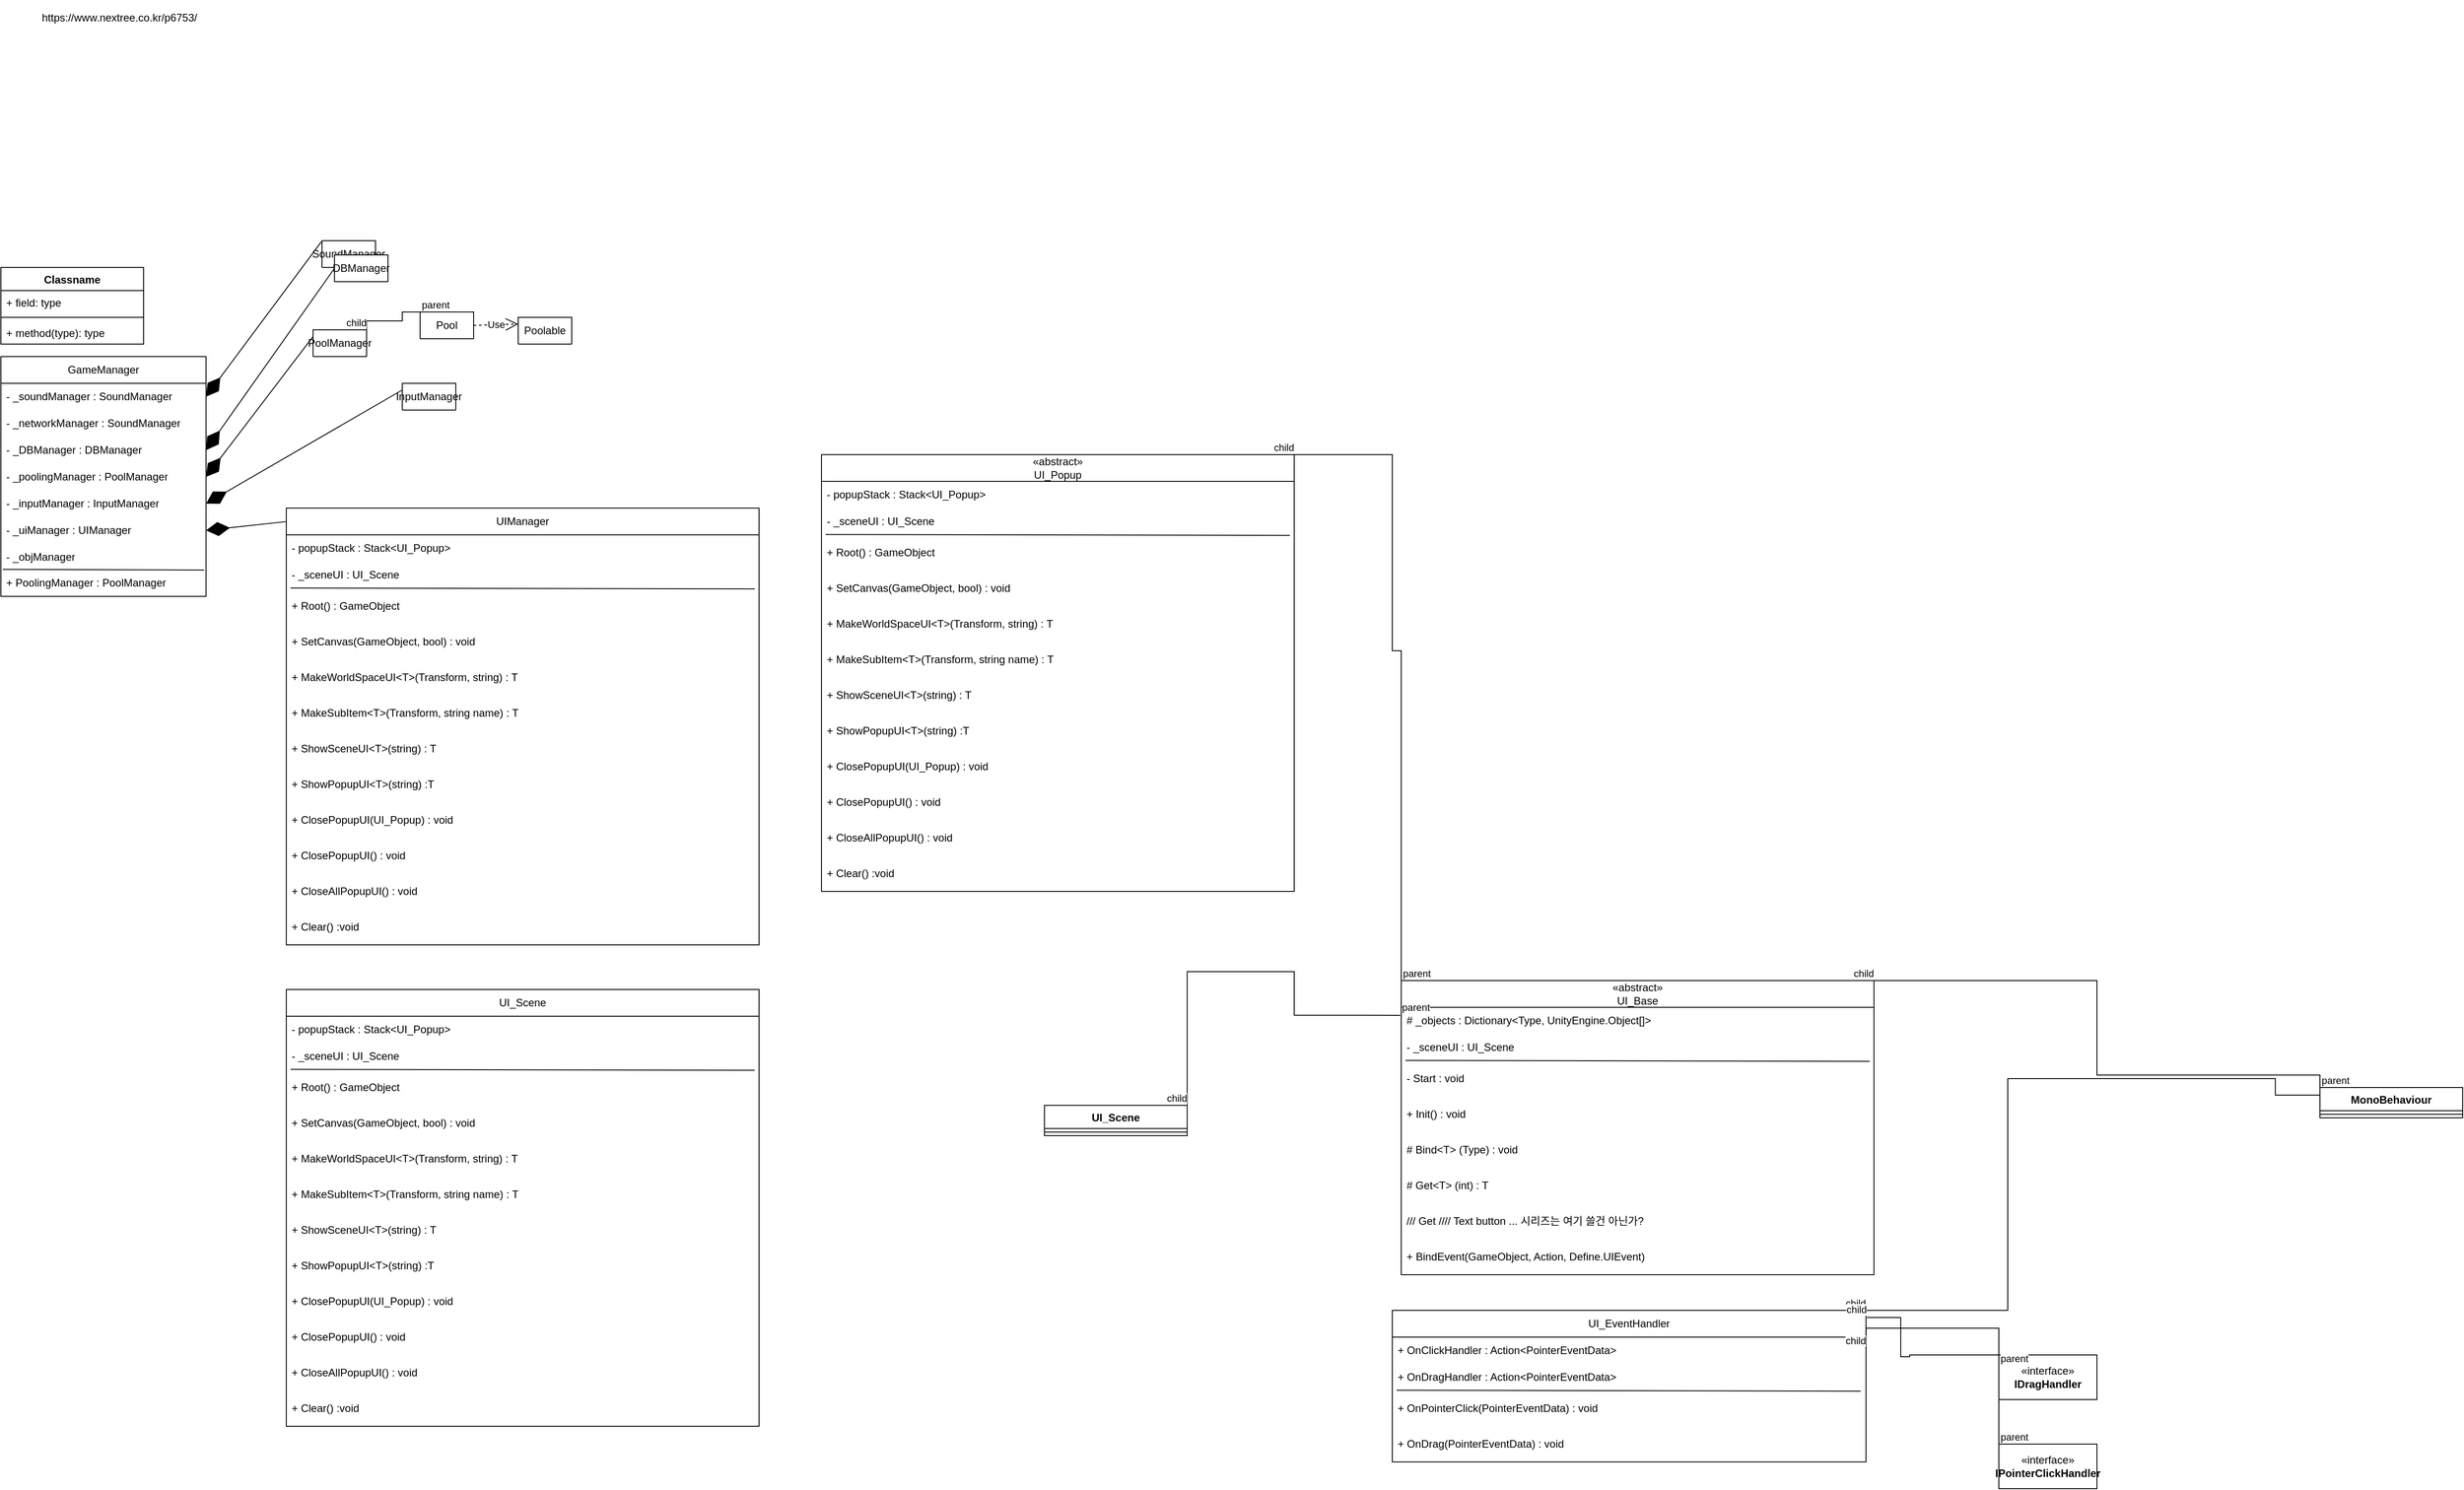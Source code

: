 <mxfile version="21.0.6" type="github">
  <diagram id="C5RBs43oDa-KdzZeNtuy" name="Page-1">
    <mxGraphModel dx="713" dy="4125" grid="1" gridSize="10" guides="1" tooltips="1" connect="1" arrows="1" fold="1" page="1" pageScale="1" pageWidth="827" pageHeight="1169" math="0" shadow="0">
      <root>
        <mxCell id="WIyWlLk6GJQsqaUBKTNV-0" />
        <mxCell id="WIyWlLk6GJQsqaUBKTNV-1" parent="WIyWlLk6GJQsqaUBKTNV-0" />
        <mxCell id="4SLkQNdMUHOu_BhptTHL-6" value="GameManager" style="swimlane;fontStyle=0;childLayout=stackLayout;horizontal=1;startSize=30;horizontalStack=0;resizeParent=1;resizeParentMax=0;resizeLast=0;collapsible=1;marginBottom=0;whiteSpace=wrap;html=1;fontSize=12;" parent="WIyWlLk6GJQsqaUBKTNV-1" vertex="1">
          <mxGeometry x="10" y="-2260" width="230" height="269" as="geometry">
            <mxRectangle x="10" y="-2260" width="60" height="30" as="alternateBounds" />
          </mxGeometry>
        </mxCell>
        <mxCell id="4SLkQNdMUHOu_BhptTHL-7" value="- _soundManager :&amp;nbsp;SoundManager" style="text;strokeColor=none;fillColor=none;align=left;verticalAlign=middle;spacingLeft=4;spacingRight=4;overflow=hidden;points=[[0,0.5],[1,0.5]];portConstraint=eastwest;rotatable=0;whiteSpace=wrap;html=1;" parent="4SLkQNdMUHOu_BhptTHL-6" vertex="1">
          <mxGeometry y="30" width="230" height="30" as="geometry" />
        </mxCell>
        <mxCell id="4SLkQNdMUHOu_BhptTHL-8" value="- _networkManager :&amp;nbsp;SoundManager" style="text;strokeColor=none;fillColor=none;align=left;verticalAlign=middle;spacingLeft=4;spacingRight=4;overflow=hidden;points=[[0,0.5],[1,0.5]];portConstraint=eastwest;rotatable=0;whiteSpace=wrap;html=1;" parent="4SLkQNdMUHOu_BhptTHL-6" vertex="1">
          <mxGeometry y="60" width="230" height="30" as="geometry" />
        </mxCell>
        <mxCell id="4SLkQNdMUHOu_BhptTHL-11" value="- _DBManager :&amp;nbsp;DBManager" style="text;strokeColor=none;fillColor=none;align=left;verticalAlign=middle;spacingLeft=4;spacingRight=4;overflow=hidden;points=[[0,0.5],[1,0.5]];portConstraint=eastwest;rotatable=0;whiteSpace=wrap;html=1;" parent="4SLkQNdMUHOu_BhptTHL-6" vertex="1">
          <mxGeometry y="90" width="230" height="30" as="geometry" />
        </mxCell>
        <mxCell id="4SLkQNdMUHOu_BhptTHL-12" value="- _poolingManager :&amp;nbsp;PoolManager" style="text;strokeColor=none;fillColor=none;align=left;verticalAlign=middle;spacingLeft=4;spacingRight=4;overflow=hidden;points=[[0,0.5],[1,0.5]];portConstraint=eastwest;rotatable=0;whiteSpace=wrap;html=1;" parent="4SLkQNdMUHOu_BhptTHL-6" vertex="1">
          <mxGeometry y="120" width="230" height="30" as="geometry" />
        </mxCell>
        <mxCell id="4SLkQNdMUHOu_BhptTHL-13" value="- _inputManager :&amp;nbsp;InputManager" style="text;strokeColor=none;fillColor=none;align=left;verticalAlign=middle;spacingLeft=4;spacingRight=4;overflow=hidden;points=[[0,0.5],[1,0.5]];portConstraint=eastwest;rotatable=0;whiteSpace=wrap;html=1;" parent="4SLkQNdMUHOu_BhptTHL-6" vertex="1">
          <mxGeometry y="150" width="230" height="30" as="geometry" />
        </mxCell>
        <mxCell id="mGLiB4h3JhUgNFAnYOu--10" value="- _uiManager :&amp;nbsp;UIManager" style="text;strokeColor=none;fillColor=none;align=left;verticalAlign=middle;spacingLeft=4;spacingRight=4;overflow=hidden;points=[[0,0.5],[1,0.5]];portConstraint=eastwest;rotatable=0;whiteSpace=wrap;html=1;" parent="4SLkQNdMUHOu_BhptTHL-6" vertex="1">
          <mxGeometry y="180" width="230" height="30" as="geometry" />
        </mxCell>
        <mxCell id="mGLiB4h3JhUgNFAnYOu--11" value="- _objManager" style="text;strokeColor=none;fillColor=none;align=left;verticalAlign=middle;spacingLeft=4;spacingRight=4;overflow=hidden;points=[[0,0.5],[1,0.5]];portConstraint=eastwest;rotatable=0;whiteSpace=wrap;html=1;" parent="4SLkQNdMUHOu_BhptTHL-6" vertex="1">
          <mxGeometry y="210" width="230" height="29" as="geometry" />
        </mxCell>
        <mxCell id="4SLkQNdMUHOu_BhptTHL-10" value="" style="endArrow=none;html=1;rounded=0;exitX=0.009;exitY=-0.01;exitDx=0;exitDy=0;exitPerimeter=0;entryX=0.991;entryY=0.015;entryDx=0;entryDy=0;entryPerimeter=0;" parent="4SLkQNdMUHOu_BhptTHL-6" edge="1">
          <mxGeometry width="50" height="50" relative="1" as="geometry">
            <mxPoint x="2.07" y="238.7" as="sourcePoint" />
            <mxPoint x="227.93" y="239.45" as="targetPoint" />
            <Array as="points" />
          </mxGeometry>
        </mxCell>
        <mxCell id="7iNNCjcR42KBHL3_hYyn-7" value="+ PoolingManager :&amp;nbsp;PoolManager" style="text;strokeColor=none;fillColor=none;align=left;verticalAlign=middle;spacingLeft=4;spacingRight=4;overflow=hidden;points=[[0,0.5],[1,0.5]];portConstraint=eastwest;rotatable=0;whiteSpace=wrap;html=1;" vertex="1" parent="4SLkQNdMUHOu_BhptTHL-6">
          <mxGeometry y="239" width="230" height="30" as="geometry" />
        </mxCell>
        <mxCell id="4SLkQNdMUHOu_BhptTHL-14" value="SoundManager" style="swimlane;fontStyle=0;childLayout=stackLayout;horizontal=1;startSize=30;horizontalStack=0;resizeParent=1;resizeParentMax=0;resizeLast=0;collapsible=1;marginBottom=0;whiteSpace=wrap;html=1;fontSize=12;" parent="WIyWlLk6GJQsqaUBKTNV-1" vertex="1" collapsed="1">
          <mxGeometry x="370" y="-2390" width="60" height="30" as="geometry">
            <mxRectangle x="370" y="-2390" width="330" height="250" as="alternateBounds" />
          </mxGeometry>
        </mxCell>
        <mxCell id="4SLkQNdMUHOu_BhptTHL-18" value="- AudioSource[] _audioSources&amp;nbsp;" style="text;strokeColor=none;fillColor=none;align=left;verticalAlign=middle;spacingLeft=4;spacingRight=4;overflow=hidden;points=[[0,0.5],[1,0.5]];portConstraint=eastwest;rotatable=0;whiteSpace=wrap;html=1;" parent="4SLkQNdMUHOu_BhptTHL-14" vertex="1">
          <mxGeometry y="30" width="330" height="30" as="geometry" />
        </mxCell>
        <mxCell id="4SLkQNdMUHOu_BhptTHL-19" value="- Dictionary&amp;lt;string, AudioClip&amp;gt; _audioClips&amp;nbsp;" style="text;strokeColor=none;fillColor=none;align=left;verticalAlign=middle;spacingLeft=4;spacingRight=4;overflow=hidden;points=[[0,0.5],[1,0.5]];portConstraint=eastwest;rotatable=0;whiteSpace=wrap;html=1;" parent="4SLkQNdMUHOu_BhptTHL-14" vertex="1">
          <mxGeometry y="60" width="330" height="30" as="geometry" />
        </mxCell>
        <mxCell id="4SLkQNdMUHOu_BhptTHL-20" value="+ Init() : void" style="text;strokeColor=none;fillColor=none;align=left;verticalAlign=middle;spacingLeft=4;spacingRight=4;overflow=hidden;points=[[0,0.5],[1,0.5]];portConstraint=eastwest;rotatable=0;whiteSpace=wrap;html=1;" parent="4SLkQNdMUHOu_BhptTHL-14" vertex="1">
          <mxGeometry y="90" width="330" height="40" as="geometry" />
        </mxCell>
        <mxCell id="4SLkQNdMUHOu_BhptTHL-21" value="" style="endArrow=none;html=1;rounded=0;exitX=0.009;exitY=-0.01;exitDx=0;exitDy=0;exitPerimeter=0;entryX=0.991;entryY=0.015;entryDx=0;entryDy=0;entryPerimeter=0;" parent="4SLkQNdMUHOu_BhptTHL-14" source="4SLkQNdMUHOu_BhptTHL-20" target="4SLkQNdMUHOu_BhptTHL-20" edge="1">
          <mxGeometry width="50" height="50" relative="1" as="geometry">
            <mxPoint x="110" y="60" as="sourcePoint" />
            <mxPoint x="226" y="120" as="targetPoint" />
            <Array as="points" />
          </mxGeometry>
        </mxCell>
        <mxCell id="4SLkQNdMUHOu_BhptTHL-26" value="+ Play(string, Define.Sound , float) :void&amp;nbsp;" style="text;strokeColor=none;fillColor=none;align=left;verticalAlign=middle;spacingLeft=4;spacingRight=4;overflow=hidden;points=[[0,0.5],[1,0.5]];portConstraint=eastwest;rotatable=0;whiteSpace=wrap;html=1;" parent="4SLkQNdMUHOu_BhptTHL-14" vertex="1">
          <mxGeometry y="130" width="330" height="40" as="geometry" />
        </mxCell>
        <mxCell id="4SLkQNdMUHOu_BhptTHL-36" value="+ Play(AudioClip, Define.Sound type, float) : void&amp;nbsp;" style="text;strokeColor=none;fillColor=none;align=left;verticalAlign=middle;spacingLeft=4;spacingRight=4;overflow=hidden;points=[[0,0.5],[1,0.5]];portConstraint=eastwest;rotatable=0;whiteSpace=wrap;html=1;" parent="4SLkQNdMUHOu_BhptTHL-14" vertex="1">
          <mxGeometry y="170" width="330" height="40" as="geometry" />
        </mxCell>
        <mxCell id="7iNNCjcR42KBHL3_hYyn-1" value="- GetOrAddAudioClip(string, Define.Sound) : AudioClip&amp;nbsp;" style="text;strokeColor=none;fillColor=none;align=left;verticalAlign=middle;spacingLeft=4;spacingRight=4;overflow=hidden;points=[[0,0.5],[1,0.5]];portConstraint=eastwest;rotatable=0;whiteSpace=wrap;html=1;" vertex="1" parent="4SLkQNdMUHOu_BhptTHL-14">
          <mxGeometry y="210" width="330" height="40" as="geometry" />
        </mxCell>
        <mxCell id="4SLkQNdMUHOu_BhptTHL-38" value="PoolManager" style="swimlane;fontStyle=0;childLayout=stackLayout;horizontal=1;startSize=30;horizontalStack=0;resizeParent=1;resizeParentMax=0;resizeLast=0;collapsible=1;marginBottom=0;whiteSpace=wrap;html=1;fontSize=12;" parent="WIyWlLk6GJQsqaUBKTNV-1" vertex="1" collapsed="1">
          <mxGeometry x="360" y="-2290" width="60" height="30" as="geometry">
            <mxRectangle x="360" y="-2290" width="370" height="330" as="alternateBounds" />
          </mxGeometry>
        </mxCell>
        <mxCell id="4SLkQNdMUHOu_BhptTHL-39" value="&lt;div&gt;- _pool : new Dictionary&amp;lt;string, Pool&amp;gt;&lt;/div&gt;" style="text;strokeColor=none;fillColor=none;align=left;verticalAlign=middle;spacingLeft=4;spacingRight=4;overflow=hidden;points=[[0,0.5],[1,0.5]];portConstraint=eastwest;rotatable=0;whiteSpace=wrap;html=1;" parent="4SLkQNdMUHOu_BhptTHL-38" vertex="1">
          <mxGeometry y="30" width="370" height="30" as="geometry" />
        </mxCell>
        <mxCell id="4SLkQNdMUHOu_BhptTHL-40" value="- _root : Dictionary&amp;lt;string, Pool&amp;gt;&amp;nbsp;" style="text;strokeColor=none;fillColor=none;align=left;verticalAlign=middle;spacingLeft=4;spacingRight=4;overflow=hidden;points=[[0,0.5],[1,0.5]];portConstraint=eastwest;rotatable=0;whiteSpace=wrap;html=1;" parent="4SLkQNdMUHOu_BhptTHL-38" vertex="1">
          <mxGeometry y="60" width="370" height="30" as="geometry" />
        </mxCell>
        <mxCell id="4SLkQNdMUHOu_BhptTHL-42" value="+ Init() : void" style="text;strokeColor=none;fillColor=none;align=left;verticalAlign=middle;spacingLeft=4;spacingRight=4;overflow=hidden;points=[[0,0.5],[1,0.5]];portConstraint=eastwest;rotatable=0;whiteSpace=wrap;html=1;" parent="4SLkQNdMUHOu_BhptTHL-38" vertex="1">
          <mxGeometry y="90" width="370" height="40" as="geometry" />
        </mxCell>
        <mxCell id="4SLkQNdMUHOu_BhptTHL-43" value="" style="endArrow=none;html=1;rounded=0;exitX=0.009;exitY=-0.01;exitDx=0;exitDy=0;exitPerimeter=0;entryX=0.991;entryY=0.015;entryDx=0;entryDy=0;entryPerimeter=0;" parent="4SLkQNdMUHOu_BhptTHL-38" source="4SLkQNdMUHOu_BhptTHL-42" target="4SLkQNdMUHOu_BhptTHL-42" edge="1">
          <mxGeometry width="50" height="50" relative="1" as="geometry">
            <mxPoint x="110" y="60" as="sourcePoint" />
            <mxPoint x="226" y="120" as="targetPoint" />
            <Array as="points" />
          </mxGeometry>
        </mxCell>
        <mxCell id="4SLkQNdMUHOu_BhptTHL-44" value="+ CreatePool(GameObject original, int count) : void&amp;nbsp;" style="text;strokeColor=none;fillColor=none;align=left;verticalAlign=middle;spacingLeft=4;spacingRight=4;overflow=hidden;points=[[0,0.5],[1,0.5]];portConstraint=eastwest;rotatable=0;whiteSpace=wrap;html=1;" parent="4SLkQNdMUHOu_BhptTHL-38" vertex="1">
          <mxGeometry y="130" width="370" height="40" as="geometry" />
        </mxCell>
        <mxCell id="4SLkQNdMUHOu_BhptTHL-45" value="+ Push(Poolable) : void" style="text;strokeColor=none;fillColor=none;align=left;verticalAlign=middle;spacingLeft=4;spacingRight=4;overflow=hidden;points=[[0,0.5],[1,0.5]];portConstraint=eastwest;rotatable=0;whiteSpace=wrap;html=1;" parent="4SLkQNdMUHOu_BhptTHL-38" vertex="1">
          <mxGeometry y="170" width="370" height="40" as="geometry" />
        </mxCell>
        <mxCell id="7iNNCjcR42KBHL3_hYyn-16" value="+ Pop(GameObject, Transform) : Poolable" style="text;strokeColor=none;fillColor=none;align=left;verticalAlign=middle;spacingLeft=4;spacingRight=4;overflow=hidden;points=[[0,0.5],[1,0.5]];portConstraint=eastwest;rotatable=0;whiteSpace=wrap;html=1;" vertex="1" parent="4SLkQNdMUHOu_BhptTHL-38">
          <mxGeometry y="210" width="370" height="40" as="geometry" />
        </mxCell>
        <mxCell id="7iNNCjcR42KBHL3_hYyn-17" value="+ GetOriginal(string) : GameObject" style="text;strokeColor=none;fillColor=none;align=left;verticalAlign=middle;spacingLeft=4;spacingRight=4;overflow=hidden;points=[[0,0.5],[1,0.5]];portConstraint=eastwest;rotatable=0;whiteSpace=wrap;html=1;" vertex="1" parent="4SLkQNdMUHOu_BhptTHL-38">
          <mxGeometry y="250" width="370" height="40" as="geometry" />
        </mxCell>
        <mxCell id="7iNNCjcR42KBHL3_hYyn-18" value="+ Clear() : void" style="text;strokeColor=none;fillColor=none;align=left;verticalAlign=middle;spacingLeft=4;spacingRight=4;overflow=hidden;points=[[0,0.5],[1,0.5]];portConstraint=eastwest;rotatable=0;whiteSpace=wrap;html=1;" vertex="1" parent="4SLkQNdMUHOu_BhptTHL-38">
          <mxGeometry y="290" width="370" height="40" as="geometry" />
        </mxCell>
        <mxCell id="mGLiB4h3JhUgNFAnYOu--1" value="InputManager" style="swimlane;fontStyle=0;childLayout=stackLayout;horizontal=1;startSize=30;horizontalStack=0;resizeParent=1;resizeParentMax=0;resizeLast=0;collapsible=1;marginBottom=0;whiteSpace=wrap;html=1;fontSize=12;" parent="WIyWlLk6GJQsqaUBKTNV-1" vertex="1" collapsed="1">
          <mxGeometry x="460" y="-2230" width="60" height="30" as="geometry">
            <mxRectangle x="460" y="-2230" width="370" height="210" as="alternateBounds" />
          </mxGeometry>
        </mxCell>
        <mxCell id="mGLiB4h3JhUgNFAnYOu--2" value="&lt;div&gt;bool _pressed&lt;/div&gt;" style="text;strokeColor=none;fillColor=none;align=left;verticalAlign=middle;spacingLeft=4;spacingRight=4;overflow=hidden;points=[[0,0.5],[1,0.5]];portConstraint=eastwest;rotatable=0;whiteSpace=wrap;html=1;" parent="mGLiB4h3JhUgNFAnYOu--1" vertex="1">
          <mxGeometry y="30" width="370" height="30" as="geometry" />
        </mxCell>
        <mxCell id="mGLiB4h3JhUgNFAnYOu--12" value="&lt;div&gt;float _pressedTime&lt;/div&gt;" style="text;strokeColor=none;fillColor=none;align=left;verticalAlign=middle;spacingLeft=4;spacingRight=4;overflow=hidden;points=[[0,0.5],[1,0.5]];portConstraint=eastwest;rotatable=0;whiteSpace=wrap;html=1;" parent="mGLiB4h3JhUgNFAnYOu--1" vertex="1">
          <mxGeometry y="60" width="370" height="30" as="geometry" />
        </mxCell>
        <mxCell id="mGLiB4h3JhUgNFAnYOu--5" value="Action MouseAction" style="text;strokeColor=none;fillColor=none;align=left;verticalAlign=middle;spacingLeft=4;spacingRight=4;overflow=hidden;points=[[0,0.5],[1,0.5]];portConstraint=eastwest;rotatable=0;whiteSpace=wrap;html=1;" parent="mGLiB4h3JhUgNFAnYOu--1" vertex="1">
          <mxGeometry y="90" width="370" height="40" as="geometry" />
        </mxCell>
        <mxCell id="mGLiB4h3JhUgNFAnYOu--6" value="" style="endArrow=none;html=1;rounded=0;exitX=0.009;exitY=-0.01;exitDx=0;exitDy=0;exitPerimeter=0;entryX=0.991;entryY=0.015;entryDx=0;entryDy=0;entryPerimeter=0;" parent="mGLiB4h3JhUgNFAnYOu--1" source="mGLiB4h3JhUgNFAnYOu--5" target="mGLiB4h3JhUgNFAnYOu--5" edge="1">
          <mxGeometry width="50" height="50" relative="1" as="geometry">
            <mxPoint x="110" y="60" as="sourcePoint" />
            <mxPoint x="226" y="120" as="targetPoint" />
            <Array as="points" />
          </mxGeometry>
        </mxCell>
        <mxCell id="mGLiB4h3JhUgNFAnYOu--7" value="void OnUpdate()" style="text;strokeColor=none;fillColor=none;align=left;verticalAlign=middle;spacingLeft=4;spacingRight=4;overflow=hidden;points=[[0,0.5],[1,0.5]];portConstraint=eastwest;rotatable=0;whiteSpace=wrap;html=1;" parent="mGLiB4h3JhUgNFAnYOu--1" vertex="1">
          <mxGeometry y="130" width="370" height="40" as="geometry" />
        </mxCell>
        <mxCell id="mGLiB4h3JhUgNFAnYOu--8" value="void Clear()" style="text;strokeColor=none;fillColor=none;align=left;verticalAlign=middle;spacingLeft=4;spacingRight=4;overflow=hidden;points=[[0,0.5],[1,0.5]];portConstraint=eastwest;rotatable=0;whiteSpace=wrap;html=1;" parent="mGLiB4h3JhUgNFAnYOu--1" vertex="1">
          <mxGeometry y="170" width="370" height="40" as="geometry" />
        </mxCell>
        <mxCell id="mGLiB4h3JhUgNFAnYOu--14" value="DBManager" style="swimlane;fontStyle=0;childLayout=stackLayout;horizontal=1;startSize=30;horizontalStack=0;resizeParent=1;resizeParentMax=0;resizeLast=0;collapsible=1;marginBottom=0;whiteSpace=wrap;html=1;fontSize=12;" parent="WIyWlLk6GJQsqaUBKTNV-1" vertex="1" collapsed="1">
          <mxGeometry x="384" y="-2374" width="60" height="30" as="geometry">
            <mxRectangle x="384" y="-2374" width="370" height="100" as="alternateBounds" />
          </mxGeometry>
        </mxCell>
        <mxCell id="mGLiB4h3JhUgNFAnYOu--15" value="&lt;div&gt;DBManager이 Client단에 있는게 맞나? 의논이 필요&lt;/div&gt;" style="text;strokeColor=none;fillColor=none;align=left;verticalAlign=middle;spacingLeft=4;spacingRight=4;overflow=hidden;points=[[0,0.5],[1,0.5]];portConstraint=eastwest;rotatable=0;whiteSpace=wrap;html=1;" parent="mGLiB4h3JhUgNFAnYOu--14" vertex="1">
          <mxGeometry y="30" width="370" height="30" as="geometry" />
        </mxCell>
        <mxCell id="mGLiB4h3JhUgNFAnYOu--18" value="+ Init() : AudioClip&amp;nbsp;" style="text;strokeColor=none;fillColor=none;align=left;verticalAlign=middle;spacingLeft=4;spacingRight=4;overflow=hidden;points=[[0,0.5],[1,0.5]];portConstraint=eastwest;rotatable=0;whiteSpace=wrap;html=1;" parent="mGLiB4h3JhUgNFAnYOu--14" vertex="1">
          <mxGeometry y="60" width="370" height="40" as="geometry" />
        </mxCell>
        <mxCell id="mGLiB4h3JhUgNFAnYOu--19" value="" style="endArrow=none;html=1;rounded=0;exitX=0.009;exitY=-0.01;exitDx=0;exitDy=0;exitPerimeter=0;entryX=0.991;entryY=0.015;entryDx=0;entryDy=0;entryPerimeter=0;" parent="mGLiB4h3JhUgNFAnYOu--14" source="mGLiB4h3JhUgNFAnYOu--18" target="mGLiB4h3JhUgNFAnYOu--18" edge="1">
          <mxGeometry width="50" height="50" relative="1" as="geometry">
            <mxPoint x="110" y="60" as="sourcePoint" />
            <mxPoint x="226" y="120" as="targetPoint" />
            <Array as="points" />
          </mxGeometry>
        </mxCell>
        <mxCell id="mGLiB4h3JhUgNFAnYOu--23" value="UIManager" style="swimlane;fontStyle=0;childLayout=stackLayout;horizontal=1;startSize=30;horizontalStack=0;resizeParent=1;resizeParentMax=0;resizeLast=0;collapsible=1;marginBottom=0;whiteSpace=wrap;html=1;fontSize=12;" parent="WIyWlLk6GJQsqaUBKTNV-1" vertex="1">
          <mxGeometry x="330" y="-2090" width="530" height="490" as="geometry">
            <mxRectangle x="384" y="-2050" width="60" height="30" as="alternateBounds" />
          </mxGeometry>
        </mxCell>
        <mxCell id="mGLiB4h3JhUgNFAnYOu--24" value="&lt;div&gt;&lt;/div&gt;- popupStack : Stack&amp;lt;UI_Popup&amp;gt;" style="text;strokeColor=none;fillColor=none;align=left;verticalAlign=middle;spacingLeft=4;spacingRight=4;overflow=hidden;points=[[0,0.5],[1,0.5]];portConstraint=eastwest;rotatable=0;whiteSpace=wrap;html=1;" parent="mGLiB4h3JhUgNFAnYOu--23" vertex="1">
          <mxGeometry y="30" width="530" height="30" as="geometry" />
        </mxCell>
        <mxCell id="mGLiB4h3JhUgNFAnYOu--25" value="-&amp;nbsp;_sceneUI : UI_Scene" style="text;strokeColor=none;fillColor=none;align=left;verticalAlign=middle;spacingLeft=4;spacingRight=4;overflow=hidden;points=[[0,0.5],[1,0.5]];portConstraint=eastwest;rotatable=0;whiteSpace=wrap;html=1;" parent="mGLiB4h3JhUgNFAnYOu--23" vertex="1">
          <mxGeometry y="60" width="530" height="30" as="geometry" />
        </mxCell>
        <mxCell id="mGLiB4h3JhUgNFAnYOu--28" value="" style="endArrow=none;html=1;rounded=0;exitX=0.009;exitY=-0.01;exitDx=0;exitDy=0;exitPerimeter=0;entryX=0.991;entryY=0.015;entryDx=0;entryDy=0;entryPerimeter=0;" parent="mGLiB4h3JhUgNFAnYOu--23" source="mGLiB4h3JhUgNFAnYOu--27" target="mGLiB4h3JhUgNFAnYOu--27" edge="1">
          <mxGeometry width="50" height="50" relative="1" as="geometry">
            <mxPoint x="110" y="60" as="sourcePoint" />
            <mxPoint x="226" y="120" as="targetPoint" />
            <Array as="points" />
          </mxGeometry>
        </mxCell>
        <mxCell id="mGLiB4h3JhUgNFAnYOu--27" value="+ Root() : GameObject&amp;nbsp;" style="text;strokeColor=none;fillColor=none;align=left;verticalAlign=middle;spacingLeft=4;spacingRight=4;overflow=hidden;points=[[0,0.5],[1,0.5]];portConstraint=eastwest;rotatable=0;whiteSpace=wrap;html=1;" parent="mGLiB4h3JhUgNFAnYOu--23" vertex="1">
          <mxGeometry y="90" width="530" height="40" as="geometry" />
        </mxCell>
        <mxCell id="mGLiB4h3JhUgNFAnYOu--29" value="+ SetCanvas(GameObject, bool) : void&amp;nbsp;" style="text;strokeColor=none;fillColor=none;align=left;verticalAlign=middle;spacingLeft=4;spacingRight=4;overflow=hidden;points=[[0,0.5],[1,0.5]];portConstraint=eastwest;rotatable=0;whiteSpace=wrap;html=1;" parent="mGLiB4h3JhUgNFAnYOu--23" vertex="1">
          <mxGeometry y="130" width="530" height="40" as="geometry" />
        </mxCell>
        <mxCell id="mGLiB4h3JhUgNFAnYOu--31" value="&lt;div&gt;+ MakeWorldSpaceUI&amp;lt;T&amp;gt;(Transform, string) : T&lt;/div&gt;&lt;div&gt; &lt;/div&gt;" style="text;strokeColor=none;fillColor=none;align=left;verticalAlign=middle;spacingLeft=4;spacingRight=4;overflow=hidden;points=[[0,0.5],[1,0.5]];portConstraint=eastwest;rotatable=0;whiteSpace=wrap;html=1;" parent="mGLiB4h3JhUgNFAnYOu--23" vertex="1">
          <mxGeometry y="170" width="530" height="40" as="geometry" />
        </mxCell>
        <mxCell id="mGLiB4h3JhUgNFAnYOu--32" value="&lt;div&gt;+ MakeSubItem&amp;lt;T&amp;gt;(Transform, string name) : T&lt;/div&gt;&lt;div&gt; &lt;/div&gt;" style="text;strokeColor=none;fillColor=none;align=left;verticalAlign=middle;spacingLeft=4;spacingRight=4;overflow=hidden;points=[[0,0.5],[1,0.5]];portConstraint=eastwest;rotatable=0;whiteSpace=wrap;html=1;" parent="mGLiB4h3JhUgNFAnYOu--23" vertex="1">
          <mxGeometry y="210" width="530" height="40" as="geometry" />
        </mxCell>
        <mxCell id="mGLiB4h3JhUgNFAnYOu--33" value="&lt;div&gt;+ ShowSceneUI&amp;lt;T&amp;gt;(string) : T&lt;/div&gt;&lt;div&gt; &lt;/div&gt;" style="text;strokeColor=none;fillColor=none;align=left;verticalAlign=middle;spacingLeft=4;spacingRight=4;overflow=hidden;points=[[0,0.5],[1,0.5]];portConstraint=eastwest;rotatable=0;whiteSpace=wrap;html=1;" parent="mGLiB4h3JhUgNFAnYOu--23" vertex="1">
          <mxGeometry y="250" width="530" height="40" as="geometry" />
        </mxCell>
        <mxCell id="mGLiB4h3JhUgNFAnYOu--34" value="&lt;div&gt;+ ShowPopupUI&amp;lt;T&amp;gt;(string) :T&lt;/div&gt;&lt;div&gt; &lt;/div&gt;" style="text;strokeColor=none;fillColor=none;align=left;verticalAlign=middle;spacingLeft=4;spacingRight=4;overflow=hidden;points=[[0,0.5],[1,0.5]];portConstraint=eastwest;rotatable=0;whiteSpace=wrap;html=1;" parent="mGLiB4h3JhUgNFAnYOu--23" vertex="1">
          <mxGeometry y="290" width="530" height="40" as="geometry" />
        </mxCell>
        <mxCell id="mGLiB4h3JhUgNFAnYOu--35" value="&lt;div&gt;+ ClosePopupUI(UI_Popup) : void&lt;/div&gt;&lt;div&gt; &lt;/div&gt;" style="text;strokeColor=none;fillColor=none;align=left;verticalAlign=middle;spacingLeft=4;spacingRight=4;overflow=hidden;points=[[0,0.5],[1,0.5]];portConstraint=eastwest;rotatable=0;whiteSpace=wrap;html=1;" parent="mGLiB4h3JhUgNFAnYOu--23" vertex="1">
          <mxGeometry y="330" width="530" height="40" as="geometry" />
        </mxCell>
        <mxCell id="mGLiB4h3JhUgNFAnYOu--36" value="&lt;div&gt;+ ClosePopupUI() : void&lt;/div&gt;&lt;div&gt; &lt;/div&gt;" style="text;strokeColor=none;fillColor=none;align=left;verticalAlign=middle;spacingLeft=4;spacingRight=4;overflow=hidden;points=[[0,0.5],[1,0.5]];portConstraint=eastwest;rotatable=0;whiteSpace=wrap;html=1;" parent="mGLiB4h3JhUgNFAnYOu--23" vertex="1">
          <mxGeometry y="370" width="530" height="40" as="geometry" />
        </mxCell>
        <mxCell id="mGLiB4h3JhUgNFAnYOu--37" value="&lt;div&gt;+ CloseAllPopupUI() : void&lt;/div&gt;&lt;div&gt; &lt;/div&gt;" style="text;strokeColor=none;fillColor=none;align=left;verticalAlign=middle;spacingLeft=4;spacingRight=4;overflow=hidden;points=[[0,0.5],[1,0.5]];portConstraint=eastwest;rotatable=0;whiteSpace=wrap;html=1;" parent="mGLiB4h3JhUgNFAnYOu--23" vertex="1">
          <mxGeometry y="410" width="530" height="40" as="geometry" />
        </mxCell>
        <mxCell id="mGLiB4h3JhUgNFAnYOu--38" value="&lt;div&gt;+ Clear() :void&lt;/div&gt;&lt;div&gt; &lt;/div&gt;" style="text;strokeColor=none;fillColor=none;align=left;verticalAlign=middle;spacingLeft=4;spacingRight=4;overflow=hidden;points=[[0,0.5],[1,0.5]];portConstraint=eastwest;rotatable=0;whiteSpace=wrap;html=1;" parent="mGLiB4h3JhUgNFAnYOu--23" vertex="1">
          <mxGeometry y="450" width="530" height="40" as="geometry" />
        </mxCell>
        <mxCell id="4SLkQNdMUHOu_BhptTHL-46" value="Pool" style="swimlane;fontStyle=0;childLayout=stackLayout;horizontal=1;startSize=30;horizontalStack=0;resizeParent=1;resizeParentMax=0;resizeLast=0;collapsible=1;marginBottom=0;whiteSpace=wrap;html=1;fontSize=12;" parent="WIyWlLk6GJQsqaUBKTNV-1" vertex="1" collapsed="1">
          <mxGeometry x="480" y="-2310" width="60" height="30" as="geometry">
            <mxRectangle x="480" y="-2310" width="370" height="220" as="alternateBounds" />
          </mxGeometry>
        </mxCell>
        <mxCell id="4SLkQNdMUHOu_BhptTHL-47" value="- poolStack : Stack&amp;lt;Poolable&amp;gt;&lt;div&gt;&lt;/div&gt;" style="text;strokeColor=none;fillColor=none;align=left;verticalAlign=middle;spacingLeft=4;spacingRight=4;overflow=hidden;points=[[0,0.5],[1,0.5]];portConstraint=eastwest;rotatable=0;whiteSpace=wrap;html=1;" parent="4SLkQNdMUHOu_BhptTHL-46" vertex="1">
          <mxGeometry y="30" width="370" height="30" as="geometry" />
        </mxCell>
        <mxCell id="4SLkQNdMUHOu_BhptTHL-50" value="# init() : void" style="text;strokeColor=none;fillColor=none;align=left;verticalAlign=middle;spacingLeft=4;spacingRight=4;overflow=hidden;points=[[0,0.5],[1,0.5]];portConstraint=eastwest;rotatable=0;whiteSpace=wrap;html=1;" parent="4SLkQNdMUHOu_BhptTHL-46" vertex="1">
          <mxGeometry y="60" width="370" height="40" as="geometry" />
        </mxCell>
        <mxCell id="4SLkQNdMUHOu_BhptTHL-51" value="" style="endArrow=none;html=1;rounded=0;exitX=0.009;exitY=-0.01;exitDx=0;exitDy=0;exitPerimeter=0;entryX=0.991;entryY=0.015;entryDx=0;entryDy=0;entryPerimeter=0;" parent="4SLkQNdMUHOu_BhptTHL-46" source="4SLkQNdMUHOu_BhptTHL-50" target="4SLkQNdMUHOu_BhptTHL-50" edge="1">
          <mxGeometry width="50" height="50" relative="1" as="geometry">
            <mxPoint x="110" y="60" as="sourcePoint" />
            <mxPoint x="226" y="120" as="targetPoint" />
            <Array as="points" />
          </mxGeometry>
        </mxCell>
        <mxCell id="4SLkQNdMUHOu_BhptTHL-52" value="- Create() : Poolable" style="text;strokeColor=none;fillColor=none;align=left;verticalAlign=middle;spacingLeft=4;spacingRight=4;overflow=hidden;points=[[0,0.5],[1,0.5]];portConstraint=eastwest;rotatable=0;whiteSpace=wrap;html=1;" parent="4SLkQNdMUHOu_BhptTHL-46" vertex="1">
          <mxGeometry y="100" width="370" height="40" as="geometry" />
        </mxCell>
        <mxCell id="4SLkQNdMUHOu_BhptTHL-53" value="# Push(Poolable) : void" style="text;strokeColor=none;fillColor=none;align=left;verticalAlign=middle;spacingLeft=4;spacingRight=4;overflow=hidden;points=[[0,0.5],[1,0.5]];portConstraint=eastwest;rotatable=0;whiteSpace=wrap;html=1;" parent="4SLkQNdMUHOu_BhptTHL-46" vertex="1">
          <mxGeometry y="140" width="370" height="40" as="geometry" />
        </mxCell>
        <mxCell id="7iNNCjcR42KBHL3_hYyn-22" value="# Pop(Transform) : Poolable" style="text;strokeColor=none;fillColor=none;align=left;verticalAlign=middle;spacingLeft=4;spacingRight=4;overflow=hidden;points=[[0,0.5],[1,0.5]];portConstraint=eastwest;rotatable=0;whiteSpace=wrap;html=1;" vertex="1" parent="4SLkQNdMUHOu_BhptTHL-46">
          <mxGeometry y="180" width="370" height="40" as="geometry" />
        </mxCell>
        <mxCell id="mGLiB4h3JhUgNFAnYOu--64" value="Classname" style="swimlane;fontStyle=1;align=center;verticalAlign=top;childLayout=stackLayout;horizontal=1;startSize=26;horizontalStack=0;resizeParent=1;resizeParentMax=0;resizeLast=0;collapsible=1;marginBottom=0;whiteSpace=wrap;html=1;" parent="WIyWlLk6GJQsqaUBKTNV-1" vertex="1">
          <mxGeometry x="10" y="-2360" width="160" height="86" as="geometry" />
        </mxCell>
        <mxCell id="mGLiB4h3JhUgNFAnYOu--65" value="+ field: type" style="text;strokeColor=none;fillColor=none;align=left;verticalAlign=top;spacingLeft=4;spacingRight=4;overflow=hidden;rotatable=0;points=[[0,0.5],[1,0.5]];portConstraint=eastwest;whiteSpace=wrap;html=1;" parent="mGLiB4h3JhUgNFAnYOu--64" vertex="1">
          <mxGeometry y="26" width="160" height="26" as="geometry" />
        </mxCell>
        <mxCell id="mGLiB4h3JhUgNFAnYOu--66" value="" style="line;strokeWidth=1;fillColor=none;align=left;verticalAlign=middle;spacingTop=-1;spacingLeft=3;spacingRight=3;rotatable=0;labelPosition=right;points=[];portConstraint=eastwest;strokeColor=inherit;" parent="mGLiB4h3JhUgNFAnYOu--64" vertex="1">
          <mxGeometry y="52" width="160" height="8" as="geometry" />
        </mxCell>
        <mxCell id="mGLiB4h3JhUgNFAnYOu--67" value="+ method(type): type" style="text;strokeColor=none;fillColor=none;align=left;verticalAlign=top;spacingLeft=4;spacingRight=4;overflow=hidden;rotatable=0;points=[[0,0.5],[1,0.5]];portConstraint=eastwest;whiteSpace=wrap;html=1;" parent="mGLiB4h3JhUgNFAnYOu--64" vertex="1">
          <mxGeometry y="60" width="160" height="26" as="geometry" />
        </mxCell>
        <mxCell id="7iNNCjcR42KBHL3_hYyn-0" value="https://www.nextree.co.kr/p6753/" style="text;strokeColor=none;fillColor=none;align=left;verticalAlign=middle;spacingLeft=4;spacingRight=4;overflow=hidden;points=[[0,0.5],[1,0.5]];portConstraint=eastwest;rotatable=0;whiteSpace=wrap;html=1;" vertex="1" parent="WIyWlLk6GJQsqaUBKTNV-1">
          <mxGeometry x="50" y="-2660" width="310" height="40" as="geometry" />
        </mxCell>
        <mxCell id="7iNNCjcR42KBHL3_hYyn-11" value="" style="endArrow=diamondThin;endFill=1;endSize=24;html=1;rounded=0;entryX=1;entryY=0.5;entryDx=0;entryDy=0;exitX=-0.011;exitY=0.034;exitDx=0;exitDy=0;exitPerimeter=0;" edge="1" parent="WIyWlLk6GJQsqaUBKTNV-1" source="4SLkQNdMUHOu_BhptTHL-14" target="4SLkQNdMUHOu_BhptTHL-7">
          <mxGeometry width="160" relative="1" as="geometry">
            <mxPoint x="350" y="-2160" as="sourcePoint" />
            <mxPoint x="510" y="-2160" as="targetPoint" />
          </mxGeometry>
        </mxCell>
        <mxCell id="7iNNCjcR42KBHL3_hYyn-12" value="" style="endArrow=diamondThin;endFill=1;endSize=24;html=1;rounded=0;entryX=1;entryY=0.5;entryDx=0;entryDy=0;exitX=0;exitY=0.5;exitDx=0;exitDy=0;" edge="1" parent="WIyWlLk6GJQsqaUBKTNV-1" source="mGLiB4h3JhUgNFAnYOu--14" target="4SLkQNdMUHOu_BhptTHL-11">
          <mxGeometry width="160" relative="1" as="geometry">
            <mxPoint x="376" y="-2371" as="sourcePoint" />
            <mxPoint x="250" y="-2205" as="targetPoint" />
          </mxGeometry>
        </mxCell>
        <mxCell id="7iNNCjcR42KBHL3_hYyn-13" value="" style="endArrow=diamondThin;endFill=1;endSize=24;html=1;rounded=0;entryX=1;entryY=0.5;entryDx=0;entryDy=0;exitX=0;exitY=0.25;exitDx=0;exitDy=0;" edge="1" parent="WIyWlLk6GJQsqaUBKTNV-1" source="4SLkQNdMUHOu_BhptTHL-38" target="4SLkQNdMUHOu_BhptTHL-12">
          <mxGeometry width="160" relative="1" as="geometry">
            <mxPoint x="386" y="-2361" as="sourcePoint" />
            <mxPoint x="260" y="-2195" as="targetPoint" />
          </mxGeometry>
        </mxCell>
        <mxCell id="7iNNCjcR42KBHL3_hYyn-14" value="" style="endArrow=diamondThin;endFill=1;endSize=24;html=1;rounded=0;entryX=1;entryY=0.5;entryDx=0;entryDy=0;exitX=0;exitY=0.25;exitDx=0;exitDy=0;" edge="1" parent="WIyWlLk6GJQsqaUBKTNV-1" source="mGLiB4h3JhUgNFAnYOu--1" target="4SLkQNdMUHOu_BhptTHL-13">
          <mxGeometry width="160" relative="1" as="geometry">
            <mxPoint x="396" y="-2351" as="sourcePoint" />
            <mxPoint x="270" y="-2185" as="targetPoint" />
          </mxGeometry>
        </mxCell>
        <mxCell id="7iNNCjcR42KBHL3_hYyn-15" value="" style="endArrow=diamondThin;endFill=1;endSize=24;html=1;rounded=0;entryX=1;entryY=0.5;entryDx=0;entryDy=0;exitX=-0.001;exitY=0.031;exitDx=0;exitDy=0;exitPerimeter=0;" edge="1" parent="WIyWlLk6GJQsqaUBKTNV-1" source="mGLiB4h3JhUgNFAnYOu--23" target="mGLiB4h3JhUgNFAnYOu--10">
          <mxGeometry width="160" relative="1" as="geometry">
            <mxPoint x="380" y="-2030" as="sourcePoint" />
            <mxPoint x="280" y="-2175" as="targetPoint" />
          </mxGeometry>
        </mxCell>
        <mxCell id="7iNNCjcR42KBHL3_hYyn-19" value="" style="endArrow=none;html=1;edgeStyle=orthogonalEdgeStyle;rounded=0;exitX=0;exitY=0;exitDx=0;exitDy=0;entryX=1;entryY=0;entryDx=0;entryDy=0;" edge="1" parent="WIyWlLk6GJQsqaUBKTNV-1" source="4SLkQNdMUHOu_BhptTHL-46" target="4SLkQNdMUHOu_BhptTHL-38">
          <mxGeometry relative="1" as="geometry">
            <mxPoint x="790" y="-2170" as="sourcePoint" />
            <mxPoint x="850" y="-2280" as="targetPoint" />
            <Array as="points">
              <mxPoint x="460" y="-2310" />
              <mxPoint x="460" y="-2300" />
              <mxPoint x="420" y="-2300" />
            </Array>
          </mxGeometry>
        </mxCell>
        <mxCell id="7iNNCjcR42KBHL3_hYyn-20" value="parent" style="edgeLabel;resizable=0;html=1;align=left;verticalAlign=bottom;" connectable="0" vertex="1" parent="7iNNCjcR42KBHL3_hYyn-19">
          <mxGeometry x="-1" relative="1" as="geometry" />
        </mxCell>
        <mxCell id="7iNNCjcR42KBHL3_hYyn-21" value="child" style="edgeLabel;resizable=0;html=1;align=right;verticalAlign=bottom;" connectable="0" vertex="1" parent="7iNNCjcR42KBHL3_hYyn-19">
          <mxGeometry x="1" relative="1" as="geometry" />
        </mxCell>
        <mxCell id="7iNNCjcR42KBHL3_hYyn-23" value="Poolable" style="swimlane;fontStyle=0;childLayout=stackLayout;horizontal=1;startSize=30;horizontalStack=0;resizeParent=1;resizeParentMax=0;resizeLast=0;collapsible=1;marginBottom=0;whiteSpace=wrap;html=1;fontSize=12;" vertex="1" collapsed="1" parent="WIyWlLk6GJQsqaUBKTNV-1">
          <mxGeometry x="590" y="-2304" width="60" height="30" as="geometry">
            <mxRectangle x="940" y="-2310" width="370" height="60" as="alternateBounds" />
          </mxGeometry>
        </mxCell>
        <mxCell id="7iNNCjcR42KBHL3_hYyn-24" value="+ IsUsing : bool&lt;div&gt;&lt;/div&gt;" style="text;strokeColor=none;fillColor=none;align=left;verticalAlign=middle;spacingLeft=4;spacingRight=4;overflow=hidden;points=[[0,0.5],[1,0.5]];portConstraint=eastwest;rotatable=0;whiteSpace=wrap;html=1;" vertex="1" parent="7iNNCjcR42KBHL3_hYyn-23">
          <mxGeometry y="30" width="370" height="30" as="geometry" />
        </mxCell>
        <mxCell id="7iNNCjcR42KBHL3_hYyn-26" value="" style="endArrow=none;html=1;rounded=0;exitX=0.009;exitY=-0.01;exitDx=0;exitDy=0;exitPerimeter=0;entryX=0.991;entryY=0.015;entryDx=0;entryDy=0;entryPerimeter=0;" edge="1" parent="7iNNCjcR42KBHL3_hYyn-23">
          <mxGeometry width="50" height="50" relative="1" as="geometry">
            <mxPoint x="3.33" y="59.6" as="sourcePoint" />
            <mxPoint x="366.67" y="60.6" as="targetPoint" />
            <Array as="points" />
          </mxGeometry>
        </mxCell>
        <mxCell id="7iNNCjcR42KBHL3_hYyn-30" value="Use" style="endArrow=open;endSize=12;dashed=1;html=1;rounded=0;entryX=0;entryY=0.25;entryDx=0;entryDy=0;exitX=1;exitY=0.5;exitDx=0;exitDy=0;" edge="1" parent="WIyWlLk6GJQsqaUBKTNV-1" source="4SLkQNdMUHOu_BhptTHL-47" target="7iNNCjcR42KBHL3_hYyn-23">
          <mxGeometry width="160" relative="1" as="geometry">
            <mxPoint x="660" y="-2250" as="sourcePoint" />
            <mxPoint x="820" y="-2250" as="targetPoint" />
          </mxGeometry>
        </mxCell>
        <mxCell id="7iNNCjcR42KBHL3_hYyn-31" value="«abstract»&lt;br&gt;UI_Popup" style="swimlane;fontStyle=0;childLayout=stackLayout;horizontal=1;startSize=30;horizontalStack=0;resizeParent=1;resizeParentMax=0;resizeLast=0;collapsible=1;marginBottom=0;whiteSpace=wrap;html=1;fontSize=12;" vertex="1" parent="WIyWlLk6GJQsqaUBKTNV-1">
          <mxGeometry x="930" y="-2150" width="530" height="490" as="geometry">
            <mxRectangle x="384" y="-2050" width="60" height="30" as="alternateBounds" />
          </mxGeometry>
        </mxCell>
        <mxCell id="7iNNCjcR42KBHL3_hYyn-32" value="&lt;div&gt;&lt;/div&gt;- popupStack : Stack&amp;lt;UI_Popup&amp;gt;" style="text;strokeColor=none;fillColor=none;align=left;verticalAlign=middle;spacingLeft=4;spacingRight=4;overflow=hidden;points=[[0,0.5],[1,0.5]];portConstraint=eastwest;rotatable=0;whiteSpace=wrap;html=1;" vertex="1" parent="7iNNCjcR42KBHL3_hYyn-31">
          <mxGeometry y="30" width="530" height="30" as="geometry" />
        </mxCell>
        <mxCell id="7iNNCjcR42KBHL3_hYyn-33" value="-&amp;nbsp;_sceneUI : UI_Scene" style="text;strokeColor=none;fillColor=none;align=left;verticalAlign=middle;spacingLeft=4;spacingRight=4;overflow=hidden;points=[[0,0.5],[1,0.5]];portConstraint=eastwest;rotatable=0;whiteSpace=wrap;html=1;" vertex="1" parent="7iNNCjcR42KBHL3_hYyn-31">
          <mxGeometry y="60" width="530" height="30" as="geometry" />
        </mxCell>
        <mxCell id="7iNNCjcR42KBHL3_hYyn-34" value="" style="endArrow=none;html=1;rounded=0;exitX=0.009;exitY=-0.01;exitDx=0;exitDy=0;exitPerimeter=0;entryX=0.991;entryY=0.015;entryDx=0;entryDy=0;entryPerimeter=0;" edge="1" parent="7iNNCjcR42KBHL3_hYyn-31" source="7iNNCjcR42KBHL3_hYyn-35" target="7iNNCjcR42KBHL3_hYyn-35">
          <mxGeometry width="50" height="50" relative="1" as="geometry">
            <mxPoint x="110" y="60" as="sourcePoint" />
            <mxPoint x="226" y="120" as="targetPoint" />
            <Array as="points" />
          </mxGeometry>
        </mxCell>
        <mxCell id="7iNNCjcR42KBHL3_hYyn-35" value="+ Root() : GameObject&amp;nbsp;" style="text;strokeColor=none;fillColor=none;align=left;verticalAlign=middle;spacingLeft=4;spacingRight=4;overflow=hidden;points=[[0,0.5],[1,0.5]];portConstraint=eastwest;rotatable=0;whiteSpace=wrap;html=1;" vertex="1" parent="7iNNCjcR42KBHL3_hYyn-31">
          <mxGeometry y="90" width="530" height="40" as="geometry" />
        </mxCell>
        <mxCell id="7iNNCjcR42KBHL3_hYyn-36" value="+ SetCanvas(GameObject, bool) : void&amp;nbsp;" style="text;strokeColor=none;fillColor=none;align=left;verticalAlign=middle;spacingLeft=4;spacingRight=4;overflow=hidden;points=[[0,0.5],[1,0.5]];portConstraint=eastwest;rotatable=0;whiteSpace=wrap;html=1;" vertex="1" parent="7iNNCjcR42KBHL3_hYyn-31">
          <mxGeometry y="130" width="530" height="40" as="geometry" />
        </mxCell>
        <mxCell id="7iNNCjcR42KBHL3_hYyn-37" value="&lt;div&gt;+ MakeWorldSpaceUI&amp;lt;T&amp;gt;(Transform, string) : T&lt;/div&gt;&lt;div&gt; &lt;/div&gt;" style="text;strokeColor=none;fillColor=none;align=left;verticalAlign=middle;spacingLeft=4;spacingRight=4;overflow=hidden;points=[[0,0.5],[1,0.5]];portConstraint=eastwest;rotatable=0;whiteSpace=wrap;html=1;" vertex="1" parent="7iNNCjcR42KBHL3_hYyn-31">
          <mxGeometry y="170" width="530" height="40" as="geometry" />
        </mxCell>
        <mxCell id="7iNNCjcR42KBHL3_hYyn-38" value="&lt;div&gt;+ MakeSubItem&amp;lt;T&amp;gt;(Transform, string name) : T&lt;/div&gt;&lt;div&gt; &lt;/div&gt;" style="text;strokeColor=none;fillColor=none;align=left;verticalAlign=middle;spacingLeft=4;spacingRight=4;overflow=hidden;points=[[0,0.5],[1,0.5]];portConstraint=eastwest;rotatable=0;whiteSpace=wrap;html=1;" vertex="1" parent="7iNNCjcR42KBHL3_hYyn-31">
          <mxGeometry y="210" width="530" height="40" as="geometry" />
        </mxCell>
        <mxCell id="7iNNCjcR42KBHL3_hYyn-39" value="&lt;div&gt;+ ShowSceneUI&amp;lt;T&amp;gt;(string) : T&lt;/div&gt;&lt;div&gt; &lt;/div&gt;" style="text;strokeColor=none;fillColor=none;align=left;verticalAlign=middle;spacingLeft=4;spacingRight=4;overflow=hidden;points=[[0,0.5],[1,0.5]];portConstraint=eastwest;rotatable=0;whiteSpace=wrap;html=1;" vertex="1" parent="7iNNCjcR42KBHL3_hYyn-31">
          <mxGeometry y="250" width="530" height="40" as="geometry" />
        </mxCell>
        <mxCell id="7iNNCjcR42KBHL3_hYyn-40" value="&lt;div&gt;+ ShowPopupUI&amp;lt;T&amp;gt;(string) :T&lt;/div&gt;&lt;div&gt; &lt;/div&gt;" style="text;strokeColor=none;fillColor=none;align=left;verticalAlign=middle;spacingLeft=4;spacingRight=4;overflow=hidden;points=[[0,0.5],[1,0.5]];portConstraint=eastwest;rotatable=0;whiteSpace=wrap;html=1;" vertex="1" parent="7iNNCjcR42KBHL3_hYyn-31">
          <mxGeometry y="290" width="530" height="40" as="geometry" />
        </mxCell>
        <mxCell id="7iNNCjcR42KBHL3_hYyn-41" value="&lt;div&gt;+ ClosePopupUI(UI_Popup) : void&lt;/div&gt;&lt;div&gt; &lt;/div&gt;" style="text;strokeColor=none;fillColor=none;align=left;verticalAlign=middle;spacingLeft=4;spacingRight=4;overflow=hidden;points=[[0,0.5],[1,0.5]];portConstraint=eastwest;rotatable=0;whiteSpace=wrap;html=1;" vertex="1" parent="7iNNCjcR42KBHL3_hYyn-31">
          <mxGeometry y="330" width="530" height="40" as="geometry" />
        </mxCell>
        <mxCell id="7iNNCjcR42KBHL3_hYyn-42" value="&lt;div&gt;+ ClosePopupUI() : void&lt;/div&gt;&lt;div&gt; &lt;/div&gt;" style="text;strokeColor=none;fillColor=none;align=left;verticalAlign=middle;spacingLeft=4;spacingRight=4;overflow=hidden;points=[[0,0.5],[1,0.5]];portConstraint=eastwest;rotatable=0;whiteSpace=wrap;html=1;" vertex="1" parent="7iNNCjcR42KBHL3_hYyn-31">
          <mxGeometry y="370" width="530" height="40" as="geometry" />
        </mxCell>
        <mxCell id="7iNNCjcR42KBHL3_hYyn-43" value="&lt;div&gt;+ CloseAllPopupUI() : void&lt;/div&gt;&lt;div&gt; &lt;/div&gt;" style="text;strokeColor=none;fillColor=none;align=left;verticalAlign=middle;spacingLeft=4;spacingRight=4;overflow=hidden;points=[[0,0.5],[1,0.5]];portConstraint=eastwest;rotatable=0;whiteSpace=wrap;html=1;" vertex="1" parent="7iNNCjcR42KBHL3_hYyn-31">
          <mxGeometry y="410" width="530" height="40" as="geometry" />
        </mxCell>
        <mxCell id="7iNNCjcR42KBHL3_hYyn-44" value="&lt;div&gt;+ Clear() :void&lt;/div&gt;&lt;div&gt; &lt;/div&gt;" style="text;strokeColor=none;fillColor=none;align=left;verticalAlign=middle;spacingLeft=4;spacingRight=4;overflow=hidden;points=[[0,0.5],[1,0.5]];portConstraint=eastwest;rotatable=0;whiteSpace=wrap;html=1;" vertex="1" parent="7iNNCjcR42KBHL3_hYyn-31">
          <mxGeometry y="450" width="530" height="40" as="geometry" />
        </mxCell>
        <mxCell id="7iNNCjcR42KBHL3_hYyn-46" value="«abstract»&lt;br&gt;UI_Base" style="swimlane;fontStyle=0;childLayout=stackLayout;horizontal=1;startSize=30;horizontalStack=0;resizeParent=1;resizeParentMax=0;resizeLast=0;collapsible=1;marginBottom=0;whiteSpace=wrap;html=1;fontSize=12;" vertex="1" parent="WIyWlLk6GJQsqaUBKTNV-1">
          <mxGeometry x="1580" y="-1560" width="530" height="330" as="geometry">
            <mxRectangle x="384" y="-2050" width="60" height="30" as="alternateBounds" />
          </mxGeometry>
        </mxCell>
        <mxCell id="7iNNCjcR42KBHL3_hYyn-47" value="&lt;div&gt;# _objects : Dictionary&amp;lt;Type, UnityEngine.Object[]&amp;gt;&lt;/div&gt;&lt;div&gt;	&lt;/div&gt;&lt;div&gt;&lt;/div&gt;" style="text;strokeColor=none;fillColor=none;align=left;verticalAlign=middle;spacingLeft=4;spacingRight=4;overflow=hidden;points=[[0,0.5],[1,0.5]];portConstraint=eastwest;rotatable=0;whiteSpace=wrap;html=1;" vertex="1" parent="7iNNCjcR42KBHL3_hYyn-46">
          <mxGeometry y="30" width="530" height="30" as="geometry" />
        </mxCell>
        <mxCell id="7iNNCjcR42KBHL3_hYyn-48" value="-&amp;nbsp;_sceneUI : UI_Scene" style="text;strokeColor=none;fillColor=none;align=left;verticalAlign=middle;spacingLeft=4;spacingRight=4;overflow=hidden;points=[[0,0.5],[1,0.5]];portConstraint=eastwest;rotatable=0;whiteSpace=wrap;html=1;" vertex="1" parent="7iNNCjcR42KBHL3_hYyn-46">
          <mxGeometry y="60" width="530" height="30" as="geometry" />
        </mxCell>
        <mxCell id="7iNNCjcR42KBHL3_hYyn-49" value="" style="endArrow=none;html=1;rounded=0;exitX=0.009;exitY=-0.01;exitDx=0;exitDy=0;exitPerimeter=0;entryX=0.991;entryY=0.015;entryDx=0;entryDy=0;entryPerimeter=0;" edge="1" parent="7iNNCjcR42KBHL3_hYyn-46" source="7iNNCjcR42KBHL3_hYyn-50" target="7iNNCjcR42KBHL3_hYyn-50">
          <mxGeometry width="50" height="50" relative="1" as="geometry">
            <mxPoint x="110" y="60" as="sourcePoint" />
            <mxPoint x="226" y="120" as="targetPoint" />
            <Array as="points" />
          </mxGeometry>
        </mxCell>
        <mxCell id="7iNNCjcR42KBHL3_hYyn-50" value="- Start : void" style="text;strokeColor=none;fillColor=none;align=left;verticalAlign=middle;spacingLeft=4;spacingRight=4;overflow=hidden;points=[[0,0.5],[1,0.5]];portConstraint=eastwest;rotatable=0;whiteSpace=wrap;html=1;" vertex="1" parent="7iNNCjcR42KBHL3_hYyn-46">
          <mxGeometry y="90" width="530" height="40" as="geometry" />
        </mxCell>
        <mxCell id="7iNNCjcR42KBHL3_hYyn-85" value="+ Init() : void" style="text;strokeColor=none;fillColor=none;align=left;verticalAlign=middle;spacingLeft=4;spacingRight=4;overflow=hidden;points=[[0,0.5],[1,0.5]];portConstraint=eastwest;rotatable=0;whiteSpace=wrap;html=1;" vertex="1" parent="7iNNCjcR42KBHL3_hYyn-46">
          <mxGeometry y="130" width="530" height="40" as="geometry" />
        </mxCell>
        <mxCell id="7iNNCjcR42KBHL3_hYyn-81" value="# Bind&amp;lt;T&amp;gt; (Type) : void" style="text;strokeColor=none;fillColor=none;align=left;verticalAlign=middle;spacingLeft=4;spacingRight=4;overflow=hidden;points=[[0,0.5],[1,0.5]];portConstraint=eastwest;rotatable=0;whiteSpace=wrap;html=1;" vertex="1" parent="7iNNCjcR42KBHL3_hYyn-46">
          <mxGeometry y="170" width="530" height="40" as="geometry" />
        </mxCell>
        <mxCell id="7iNNCjcR42KBHL3_hYyn-86" value="# Get&amp;lt;T&amp;gt; (int) : T" style="text;strokeColor=none;fillColor=none;align=left;verticalAlign=middle;spacingLeft=4;spacingRight=4;overflow=hidden;points=[[0,0.5],[1,0.5]];portConstraint=eastwest;rotatable=0;whiteSpace=wrap;html=1;" vertex="1" parent="7iNNCjcR42KBHL3_hYyn-46">
          <mxGeometry y="210" width="530" height="40" as="geometry" />
        </mxCell>
        <mxCell id="7iNNCjcR42KBHL3_hYyn-99" value="/// Get //// Text button ... 시리즈는 여기 쓸건 아닌가?" style="text;strokeColor=none;fillColor=none;align=left;verticalAlign=middle;spacingLeft=4;spacingRight=4;overflow=hidden;points=[[0,0.5],[1,0.5]];portConstraint=eastwest;rotatable=0;whiteSpace=wrap;html=1;" vertex="1" parent="7iNNCjcR42KBHL3_hYyn-46">
          <mxGeometry y="250" width="530" height="40" as="geometry" />
        </mxCell>
        <mxCell id="7iNNCjcR42KBHL3_hYyn-98" value="+ BindEvent(GameObject, Action, Define.UIEvent)" style="text;strokeColor=none;fillColor=none;align=left;verticalAlign=middle;spacingLeft=4;spacingRight=4;overflow=hidden;points=[[0,0.5],[1,0.5]];portConstraint=eastwest;rotatable=0;whiteSpace=wrap;html=1;" vertex="1" parent="7iNNCjcR42KBHL3_hYyn-46">
          <mxGeometry y="290" width="530" height="40" as="geometry" />
        </mxCell>
        <mxCell id="7iNNCjcR42KBHL3_hYyn-60" value="UI_Scene" style="swimlane;fontStyle=0;childLayout=stackLayout;horizontal=1;startSize=30;horizontalStack=0;resizeParent=1;resizeParentMax=0;resizeLast=0;collapsible=1;marginBottom=0;whiteSpace=wrap;html=1;fontSize=12;" vertex="1" parent="WIyWlLk6GJQsqaUBKTNV-1">
          <mxGeometry x="330" y="-1550" width="530" height="490" as="geometry">
            <mxRectangle x="384" y="-2050" width="60" height="30" as="alternateBounds" />
          </mxGeometry>
        </mxCell>
        <mxCell id="7iNNCjcR42KBHL3_hYyn-61" value="&lt;div&gt;&lt;/div&gt;- popupStack : Stack&amp;lt;UI_Popup&amp;gt;" style="text;strokeColor=none;fillColor=none;align=left;verticalAlign=middle;spacingLeft=4;spacingRight=4;overflow=hidden;points=[[0,0.5],[1,0.5]];portConstraint=eastwest;rotatable=0;whiteSpace=wrap;html=1;" vertex="1" parent="7iNNCjcR42KBHL3_hYyn-60">
          <mxGeometry y="30" width="530" height="30" as="geometry" />
        </mxCell>
        <mxCell id="7iNNCjcR42KBHL3_hYyn-62" value="-&amp;nbsp;_sceneUI : UI_Scene" style="text;strokeColor=none;fillColor=none;align=left;verticalAlign=middle;spacingLeft=4;spacingRight=4;overflow=hidden;points=[[0,0.5],[1,0.5]];portConstraint=eastwest;rotatable=0;whiteSpace=wrap;html=1;" vertex="1" parent="7iNNCjcR42KBHL3_hYyn-60">
          <mxGeometry y="60" width="530" height="30" as="geometry" />
        </mxCell>
        <mxCell id="7iNNCjcR42KBHL3_hYyn-63" value="" style="endArrow=none;html=1;rounded=0;exitX=0.009;exitY=-0.01;exitDx=0;exitDy=0;exitPerimeter=0;entryX=0.991;entryY=0.015;entryDx=0;entryDy=0;entryPerimeter=0;" edge="1" parent="7iNNCjcR42KBHL3_hYyn-60" source="7iNNCjcR42KBHL3_hYyn-64" target="7iNNCjcR42KBHL3_hYyn-64">
          <mxGeometry width="50" height="50" relative="1" as="geometry">
            <mxPoint x="110" y="60" as="sourcePoint" />
            <mxPoint x="226" y="120" as="targetPoint" />
            <Array as="points" />
          </mxGeometry>
        </mxCell>
        <mxCell id="7iNNCjcR42KBHL3_hYyn-64" value="+ Root() : GameObject&amp;nbsp;" style="text;strokeColor=none;fillColor=none;align=left;verticalAlign=middle;spacingLeft=4;spacingRight=4;overflow=hidden;points=[[0,0.5],[1,0.5]];portConstraint=eastwest;rotatable=0;whiteSpace=wrap;html=1;" vertex="1" parent="7iNNCjcR42KBHL3_hYyn-60">
          <mxGeometry y="90" width="530" height="40" as="geometry" />
        </mxCell>
        <mxCell id="7iNNCjcR42KBHL3_hYyn-65" value="+ SetCanvas(GameObject, bool) : void&amp;nbsp;" style="text;strokeColor=none;fillColor=none;align=left;verticalAlign=middle;spacingLeft=4;spacingRight=4;overflow=hidden;points=[[0,0.5],[1,0.5]];portConstraint=eastwest;rotatable=0;whiteSpace=wrap;html=1;" vertex="1" parent="7iNNCjcR42KBHL3_hYyn-60">
          <mxGeometry y="130" width="530" height="40" as="geometry" />
        </mxCell>
        <mxCell id="7iNNCjcR42KBHL3_hYyn-66" value="&lt;div&gt;+ MakeWorldSpaceUI&amp;lt;T&amp;gt;(Transform, string) : T&lt;/div&gt;&lt;div&gt; &lt;/div&gt;" style="text;strokeColor=none;fillColor=none;align=left;verticalAlign=middle;spacingLeft=4;spacingRight=4;overflow=hidden;points=[[0,0.5],[1,0.5]];portConstraint=eastwest;rotatable=0;whiteSpace=wrap;html=1;" vertex="1" parent="7iNNCjcR42KBHL3_hYyn-60">
          <mxGeometry y="170" width="530" height="40" as="geometry" />
        </mxCell>
        <mxCell id="7iNNCjcR42KBHL3_hYyn-67" value="&lt;div&gt;+ MakeSubItem&amp;lt;T&amp;gt;(Transform, string name) : T&lt;/div&gt;&lt;div&gt; &lt;/div&gt;" style="text;strokeColor=none;fillColor=none;align=left;verticalAlign=middle;spacingLeft=4;spacingRight=4;overflow=hidden;points=[[0,0.5],[1,0.5]];portConstraint=eastwest;rotatable=0;whiteSpace=wrap;html=1;" vertex="1" parent="7iNNCjcR42KBHL3_hYyn-60">
          <mxGeometry y="210" width="530" height="40" as="geometry" />
        </mxCell>
        <mxCell id="7iNNCjcR42KBHL3_hYyn-68" value="&lt;div&gt;+ ShowSceneUI&amp;lt;T&amp;gt;(string) : T&lt;/div&gt;&lt;div&gt; &lt;/div&gt;" style="text;strokeColor=none;fillColor=none;align=left;verticalAlign=middle;spacingLeft=4;spacingRight=4;overflow=hidden;points=[[0,0.5],[1,0.5]];portConstraint=eastwest;rotatable=0;whiteSpace=wrap;html=1;" vertex="1" parent="7iNNCjcR42KBHL3_hYyn-60">
          <mxGeometry y="250" width="530" height="40" as="geometry" />
        </mxCell>
        <mxCell id="7iNNCjcR42KBHL3_hYyn-69" value="&lt;div&gt;+ ShowPopupUI&amp;lt;T&amp;gt;(string) :T&lt;/div&gt;&lt;div&gt; &lt;/div&gt;" style="text;strokeColor=none;fillColor=none;align=left;verticalAlign=middle;spacingLeft=4;spacingRight=4;overflow=hidden;points=[[0,0.5],[1,0.5]];portConstraint=eastwest;rotatable=0;whiteSpace=wrap;html=1;" vertex="1" parent="7iNNCjcR42KBHL3_hYyn-60">
          <mxGeometry y="290" width="530" height="40" as="geometry" />
        </mxCell>
        <mxCell id="7iNNCjcR42KBHL3_hYyn-70" value="&lt;div&gt;+ ClosePopupUI(UI_Popup) : void&lt;/div&gt;&lt;div&gt; &lt;/div&gt;" style="text;strokeColor=none;fillColor=none;align=left;verticalAlign=middle;spacingLeft=4;spacingRight=4;overflow=hidden;points=[[0,0.5],[1,0.5]];portConstraint=eastwest;rotatable=0;whiteSpace=wrap;html=1;" vertex="1" parent="7iNNCjcR42KBHL3_hYyn-60">
          <mxGeometry y="330" width="530" height="40" as="geometry" />
        </mxCell>
        <mxCell id="7iNNCjcR42KBHL3_hYyn-71" value="&lt;div&gt;+ ClosePopupUI() : void&lt;/div&gt;&lt;div&gt; &lt;/div&gt;" style="text;strokeColor=none;fillColor=none;align=left;verticalAlign=middle;spacingLeft=4;spacingRight=4;overflow=hidden;points=[[0,0.5],[1,0.5]];portConstraint=eastwest;rotatable=0;whiteSpace=wrap;html=1;" vertex="1" parent="7iNNCjcR42KBHL3_hYyn-60">
          <mxGeometry y="370" width="530" height="40" as="geometry" />
        </mxCell>
        <mxCell id="7iNNCjcR42KBHL3_hYyn-72" value="&lt;div&gt;+ CloseAllPopupUI() : void&lt;/div&gt;&lt;div&gt; &lt;/div&gt;" style="text;strokeColor=none;fillColor=none;align=left;verticalAlign=middle;spacingLeft=4;spacingRight=4;overflow=hidden;points=[[0,0.5],[1,0.5]];portConstraint=eastwest;rotatable=0;whiteSpace=wrap;html=1;" vertex="1" parent="7iNNCjcR42KBHL3_hYyn-60">
          <mxGeometry y="410" width="530" height="40" as="geometry" />
        </mxCell>
        <mxCell id="7iNNCjcR42KBHL3_hYyn-73" value="&lt;div&gt;+ Clear() :void&lt;/div&gt;&lt;div&gt; &lt;/div&gt;" style="text;strokeColor=none;fillColor=none;align=left;verticalAlign=middle;spacingLeft=4;spacingRight=4;overflow=hidden;points=[[0,0.5],[1,0.5]];portConstraint=eastwest;rotatable=0;whiteSpace=wrap;html=1;" vertex="1" parent="7iNNCjcR42KBHL3_hYyn-60">
          <mxGeometry y="450" width="530" height="40" as="geometry" />
        </mxCell>
        <mxCell id="7iNNCjcR42KBHL3_hYyn-74" value="MonoBehaviour" style="swimlane;fontStyle=1;align=center;verticalAlign=top;childLayout=stackLayout;horizontal=1;startSize=26;horizontalStack=0;resizeParent=1;resizeParentMax=0;resizeLast=0;collapsible=1;marginBottom=0;whiteSpace=wrap;html=1;" vertex="1" parent="WIyWlLk6GJQsqaUBKTNV-1">
          <mxGeometry x="2610" y="-1440" width="160" height="34" as="geometry" />
        </mxCell>
        <mxCell id="7iNNCjcR42KBHL3_hYyn-76" value="" style="line;strokeWidth=1;fillColor=none;align=left;verticalAlign=middle;spacingTop=-1;spacingLeft=3;spacingRight=3;rotatable=0;labelPosition=right;points=[];portConstraint=eastwest;strokeColor=inherit;" vertex="1" parent="7iNNCjcR42KBHL3_hYyn-74">
          <mxGeometry y="26" width="160" height="8" as="geometry" />
        </mxCell>
        <mxCell id="7iNNCjcR42KBHL3_hYyn-78" value="" style="endArrow=none;html=1;edgeStyle=orthogonalEdgeStyle;rounded=0;exitX=0;exitY=0;exitDx=0;exitDy=0;entryX=1;entryY=0;entryDx=0;entryDy=0;" edge="1" parent="WIyWlLk6GJQsqaUBKTNV-1" source="7iNNCjcR42KBHL3_hYyn-74" target="7iNNCjcR42KBHL3_hYyn-46">
          <mxGeometry relative="1" as="geometry">
            <mxPoint x="1550" y="-1580" as="sourcePoint" />
            <mxPoint x="1710" y="-1580" as="targetPoint" />
            <Array as="points">
              <mxPoint x="2360" y="-1454" />
              <mxPoint x="2360" y="-1560" />
            </Array>
          </mxGeometry>
        </mxCell>
        <mxCell id="7iNNCjcR42KBHL3_hYyn-79" value="parent" style="edgeLabel;resizable=0;html=1;align=left;verticalAlign=bottom;" connectable="0" vertex="1" parent="7iNNCjcR42KBHL3_hYyn-78">
          <mxGeometry x="-1" relative="1" as="geometry" />
        </mxCell>
        <mxCell id="7iNNCjcR42KBHL3_hYyn-80" value="child" style="edgeLabel;resizable=0;html=1;align=right;verticalAlign=bottom;" connectable="0" vertex="1" parent="7iNNCjcR42KBHL3_hYyn-78">
          <mxGeometry x="1" relative="1" as="geometry" />
        </mxCell>
        <mxCell id="7iNNCjcR42KBHL3_hYyn-82" value="" style="endArrow=none;html=1;edgeStyle=orthogonalEdgeStyle;rounded=0;entryX=1;entryY=0;entryDx=0;entryDy=0;exitX=0;exitY=0;exitDx=0;exitDy=0;" edge="1" parent="WIyWlLk6GJQsqaUBKTNV-1" source="7iNNCjcR42KBHL3_hYyn-46" target="7iNNCjcR42KBHL3_hYyn-31">
          <mxGeometry relative="1" as="geometry">
            <mxPoint x="1550" y="-2160" as="sourcePoint" />
            <mxPoint x="1380" y="-1680" as="targetPoint" />
            <Array as="points">
              <mxPoint x="1580" y="-1930" />
              <mxPoint x="1570" y="-1930" />
              <mxPoint x="1570" y="-2150" />
            </Array>
          </mxGeometry>
        </mxCell>
        <mxCell id="7iNNCjcR42KBHL3_hYyn-83" value="parent" style="edgeLabel;resizable=0;html=1;align=left;verticalAlign=bottom;" connectable="0" vertex="1" parent="7iNNCjcR42KBHL3_hYyn-82">
          <mxGeometry x="-1" relative="1" as="geometry" />
        </mxCell>
        <mxCell id="7iNNCjcR42KBHL3_hYyn-84" value="child" style="edgeLabel;resizable=0;html=1;align=right;verticalAlign=bottom;" connectable="0" vertex="1" parent="7iNNCjcR42KBHL3_hYyn-82">
          <mxGeometry x="1" relative="1" as="geometry" />
        </mxCell>
        <mxCell id="7iNNCjcR42KBHL3_hYyn-88" value="UI_Scene" style="swimlane;fontStyle=1;align=center;verticalAlign=top;childLayout=stackLayout;horizontal=1;startSize=26;horizontalStack=0;resizeParent=1;resizeParentMax=0;resizeLast=0;collapsible=1;marginBottom=0;whiteSpace=wrap;html=1;" vertex="1" parent="WIyWlLk6GJQsqaUBKTNV-1">
          <mxGeometry x="1180" y="-1420" width="160" height="34" as="geometry" />
        </mxCell>
        <mxCell id="7iNNCjcR42KBHL3_hYyn-90" value="" style="line;strokeWidth=1;fillColor=none;align=left;verticalAlign=middle;spacingTop=-1;spacingLeft=3;spacingRight=3;rotatable=0;labelPosition=right;points=[];portConstraint=eastwest;strokeColor=inherit;" vertex="1" parent="7iNNCjcR42KBHL3_hYyn-88">
          <mxGeometry y="26" width="160" height="8" as="geometry" />
        </mxCell>
        <mxCell id="7iNNCjcR42KBHL3_hYyn-92" value="" style="endArrow=none;html=1;edgeStyle=orthogonalEdgeStyle;rounded=0;exitX=-0.002;exitY=0.118;exitDx=0;exitDy=0;exitPerimeter=0;entryX=1;entryY=0;entryDx=0;entryDy=0;" edge="1" parent="WIyWlLk6GJQsqaUBKTNV-1" source="7iNNCjcR42KBHL3_hYyn-46" target="7iNNCjcR42KBHL3_hYyn-88">
          <mxGeometry relative="1" as="geometry">
            <mxPoint x="1080" y="-1190" as="sourcePoint" />
            <mxPoint x="1240" y="-1190" as="targetPoint" />
          </mxGeometry>
        </mxCell>
        <mxCell id="7iNNCjcR42KBHL3_hYyn-93" value="parent" style="edgeLabel;resizable=0;html=1;align=left;verticalAlign=bottom;" connectable="0" vertex="1" parent="7iNNCjcR42KBHL3_hYyn-92">
          <mxGeometry x="-1" relative="1" as="geometry" />
        </mxCell>
        <mxCell id="7iNNCjcR42KBHL3_hYyn-94" value="child" style="edgeLabel;resizable=0;html=1;align=right;verticalAlign=bottom;" connectable="0" vertex="1" parent="7iNNCjcR42KBHL3_hYyn-92">
          <mxGeometry x="1" relative="1" as="geometry" />
        </mxCell>
        <mxCell id="7iNNCjcR42KBHL3_hYyn-100" value="UI_EventHandler" style="swimlane;fontStyle=0;childLayout=stackLayout;horizontal=1;startSize=30;horizontalStack=0;resizeParent=1;resizeParentMax=0;resizeLast=0;collapsible=1;marginBottom=0;whiteSpace=wrap;html=1;fontSize=12;" vertex="1" parent="WIyWlLk6GJQsqaUBKTNV-1">
          <mxGeometry x="1570" y="-1190" width="531.06" height="170" as="geometry">
            <mxRectangle x="384" y="-2050" width="60" height="30" as="alternateBounds" />
          </mxGeometry>
        </mxCell>
        <mxCell id="7iNNCjcR42KBHL3_hYyn-101" value="&lt;div&gt;+ OnClickHandler : Action&amp;lt;PointerEventData&amp;gt;&lt;/div&gt;&lt;div&gt;	&lt;/div&gt;&lt;div&gt;&lt;/div&gt;" style="text;strokeColor=none;fillColor=none;align=left;verticalAlign=middle;spacingLeft=4;spacingRight=4;overflow=hidden;points=[[0,0.5],[1,0.5]];portConstraint=eastwest;rotatable=0;whiteSpace=wrap;html=1;" vertex="1" parent="7iNNCjcR42KBHL3_hYyn-100">
          <mxGeometry y="30" width="531.06" height="30" as="geometry" />
        </mxCell>
        <mxCell id="7iNNCjcR42KBHL3_hYyn-102" value="+ OnDragHandler : Action&amp;lt;PointerEventData&amp;gt;" style="text;strokeColor=none;fillColor=none;align=left;verticalAlign=middle;spacingLeft=4;spacingRight=4;overflow=hidden;points=[[0,0.5],[1,0.5]];portConstraint=eastwest;rotatable=0;whiteSpace=wrap;html=1;" vertex="1" parent="7iNNCjcR42KBHL3_hYyn-100">
          <mxGeometry y="60" width="531.06" height="30" as="geometry" />
        </mxCell>
        <mxCell id="7iNNCjcR42KBHL3_hYyn-103" value="" style="endArrow=none;html=1;rounded=0;exitX=0.009;exitY=-0.01;exitDx=0;exitDy=0;exitPerimeter=0;entryX=0.991;entryY=0.015;entryDx=0;entryDy=0;entryPerimeter=0;" edge="1" parent="7iNNCjcR42KBHL3_hYyn-100">
          <mxGeometry width="50" height="50" relative="1" as="geometry">
            <mxPoint x="4.77" y="89.6" as="sourcePoint" />
            <mxPoint x="525.23" y="90.6" as="targetPoint" />
            <Array as="points" />
          </mxGeometry>
        </mxCell>
        <mxCell id="7iNNCjcR42KBHL3_hYyn-109" value="+ OnPointerClick(PointerEventData) : void" style="text;strokeColor=none;fillColor=none;align=left;verticalAlign=middle;spacingLeft=4;spacingRight=4;overflow=hidden;points=[[0,0.5],[1,0.5]];portConstraint=eastwest;rotatable=0;whiteSpace=wrap;html=1;" vertex="1" parent="7iNNCjcR42KBHL3_hYyn-100">
          <mxGeometry y="90" width="531.06" height="40" as="geometry" />
        </mxCell>
        <mxCell id="7iNNCjcR42KBHL3_hYyn-113" value="+ OnDrag(PointerEventData) : void" style="text;strokeColor=none;fillColor=none;align=left;verticalAlign=middle;spacingLeft=4;spacingRight=4;overflow=hidden;points=[[0,0.5],[1,0.5]];portConstraint=eastwest;rotatable=0;whiteSpace=wrap;html=1;" vertex="1" parent="7iNNCjcR42KBHL3_hYyn-100">
          <mxGeometry y="130" width="531.06" height="40" as="geometry" />
        </mxCell>
        <mxCell id="7iNNCjcR42KBHL3_hYyn-115" value="" style="endArrow=none;html=1;edgeStyle=orthogonalEdgeStyle;rounded=0;entryX=1;entryY=0;entryDx=0;entryDy=0;exitX=0;exitY=0.25;exitDx=0;exitDy=0;" edge="1" parent="WIyWlLk6GJQsqaUBKTNV-1" source="7iNNCjcR42KBHL3_hYyn-74" target="7iNNCjcR42KBHL3_hYyn-100">
          <mxGeometry relative="1" as="geometry">
            <mxPoint x="2430" y="-1450" as="sourcePoint" />
            <mxPoint x="2240" y="-1160" as="targetPoint" />
            <Array as="points">
              <mxPoint x="2560" y="-1450" />
              <mxPoint x="2260" y="-1450" />
              <mxPoint x="2260" y="-1190" />
            </Array>
          </mxGeometry>
        </mxCell>
        <mxCell id="7iNNCjcR42KBHL3_hYyn-117" value="child" style="edgeLabel;resizable=0;html=1;align=right;verticalAlign=bottom;" connectable="0" vertex="1" parent="7iNNCjcR42KBHL3_hYyn-115">
          <mxGeometry x="1" relative="1" as="geometry" />
        </mxCell>
        <mxCell id="7iNNCjcR42KBHL3_hYyn-127" value="«interface»&lt;br&gt;&lt;b&gt;IPointerClickHandler&lt;/b&gt;" style="html=1;whiteSpace=wrap;" vertex="1" parent="WIyWlLk6GJQsqaUBKTNV-1">
          <mxGeometry x="2250" y="-1040" width="110" height="50" as="geometry" />
        </mxCell>
        <mxCell id="7iNNCjcR42KBHL3_hYyn-128" value="«interface»&lt;br&gt;&lt;b&gt;IDragHandler&lt;/b&gt;" style="html=1;whiteSpace=wrap;" vertex="1" parent="WIyWlLk6GJQsqaUBKTNV-1">
          <mxGeometry x="2250" y="-1140" width="110" height="50" as="geometry" />
        </mxCell>
        <mxCell id="7iNNCjcR42KBHL3_hYyn-130" value="" style="endArrow=none;html=1;edgeStyle=orthogonalEdgeStyle;rounded=0;exitX=0;exitY=0.25;exitDx=0;exitDy=0;entryX=1;entryY=0.25;entryDx=0;entryDy=0;" edge="1" parent="WIyWlLk6GJQsqaUBKTNV-1" source="7iNNCjcR42KBHL3_hYyn-128" target="7iNNCjcR42KBHL3_hYyn-100">
          <mxGeometry relative="1" as="geometry">
            <mxPoint x="2620" y="-1230" as="sourcePoint" />
            <mxPoint x="2130" y="-1170" as="targetPoint" />
            <Array as="points">
              <mxPoint x="2250" y="-1170" />
              <mxPoint x="2101" y="-1170" />
            </Array>
          </mxGeometry>
        </mxCell>
        <mxCell id="7iNNCjcR42KBHL3_hYyn-131" value="parent" style="edgeLabel;resizable=0;html=1;align=left;verticalAlign=bottom;" connectable="0" vertex="1" parent="7iNNCjcR42KBHL3_hYyn-130">
          <mxGeometry x="-1" relative="1" as="geometry" />
        </mxCell>
        <mxCell id="7iNNCjcR42KBHL3_hYyn-132" value="child" style="edgeLabel;resizable=0;html=1;align=right;verticalAlign=bottom;" connectable="0" vertex="1" parent="7iNNCjcR42KBHL3_hYyn-130">
          <mxGeometry x="1" relative="1" as="geometry" />
        </mxCell>
        <mxCell id="7iNNCjcR42KBHL3_hYyn-133" value="" style="endArrow=none;html=1;edgeStyle=orthogonalEdgeStyle;rounded=0;exitX=0;exitY=0;exitDx=0;exitDy=0;entryX=1.002;entryY=0.047;entryDx=0;entryDy=0;entryPerimeter=0;" edge="1" parent="WIyWlLk6GJQsqaUBKTNV-1" source="7iNNCjcR42KBHL3_hYyn-127" target="7iNNCjcR42KBHL3_hYyn-100">
          <mxGeometry relative="1" as="geometry">
            <mxPoint x="2250" y="-1047" as="sourcePoint" />
            <mxPoint x="2130" y="-1130" as="targetPoint" />
            <Array as="points">
              <mxPoint x="2250" y="-1140" />
              <mxPoint x="2150" y="-1140" />
              <mxPoint x="2150" y="-1138" />
              <mxPoint x="2140" y="-1138" />
              <mxPoint x="2140" y="-1182" />
            </Array>
          </mxGeometry>
        </mxCell>
        <mxCell id="7iNNCjcR42KBHL3_hYyn-134" value="parent" style="edgeLabel;resizable=0;html=1;align=left;verticalAlign=bottom;" connectable="0" vertex="1" parent="7iNNCjcR42KBHL3_hYyn-133">
          <mxGeometry x="-1" relative="1" as="geometry" />
        </mxCell>
        <mxCell id="7iNNCjcR42KBHL3_hYyn-135" value="child" style="edgeLabel;resizable=0;html=1;align=right;verticalAlign=bottom;" connectable="0" vertex="1" parent="7iNNCjcR42KBHL3_hYyn-133">
          <mxGeometry x="1" relative="1" as="geometry" />
        </mxCell>
      </root>
    </mxGraphModel>
  </diagram>
</mxfile>
